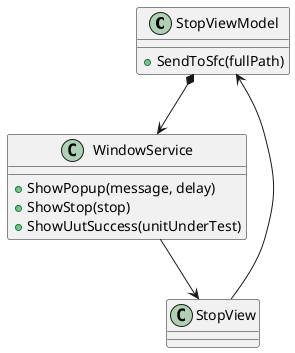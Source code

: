@startuml
class StopViewModel{
    + SendToSfc(fullPath)
}
StopViewModel *--> WindowService

class WindowService {
    + ShowPopup(message, delay)
    + ShowStop(stop)
    + ShowUutSuccess(unitUnderTest)
}
WindowService --> StopView

class StopView {
    
}
StopView --> StopViewModel
@enduml